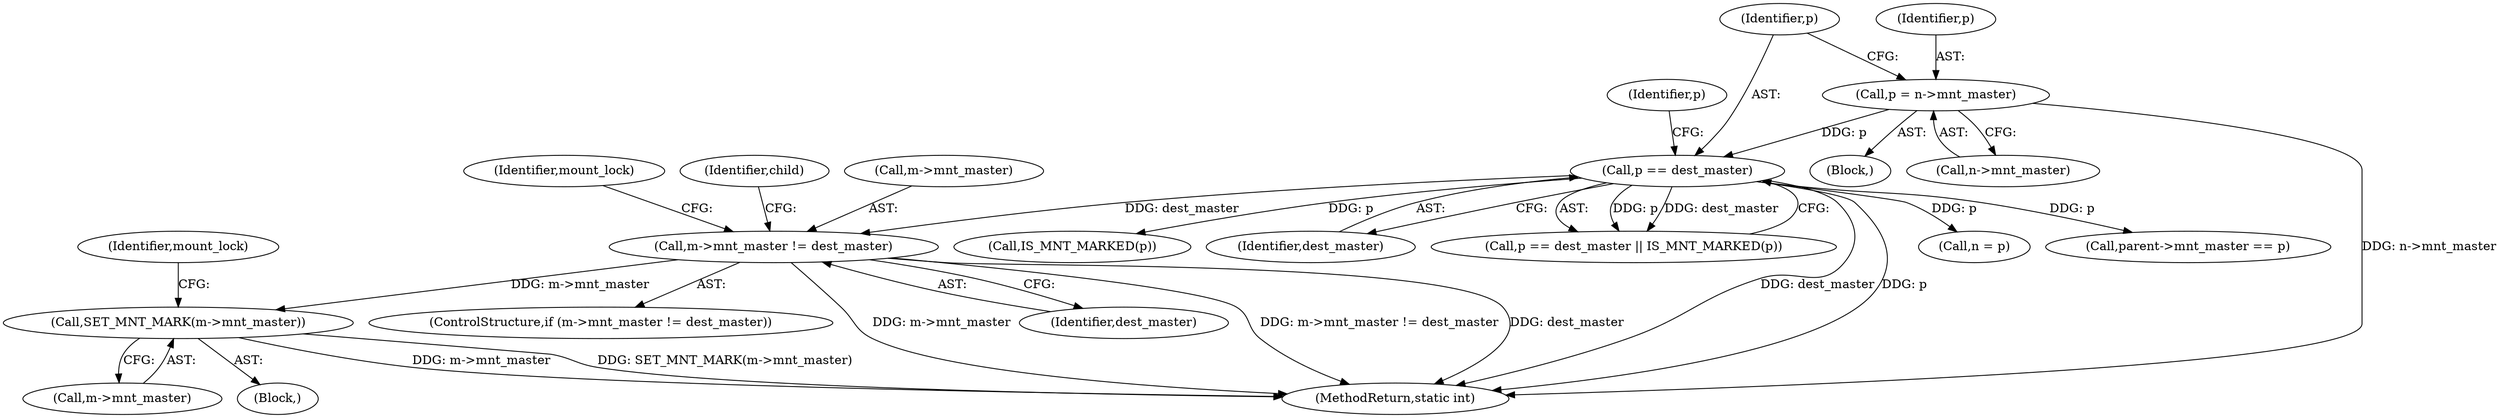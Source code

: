 digraph "0_linux_d29216842a85c7970c536108e093963f02714498_5@pointer" {
"1000258" [label="(Call,SET_MNT_MARK(m->mnt_master))"];
"1000249" [label="(Call,m->mnt_master != dest_master)"];
"1000155" [label="(Call,p == dest_master)"];
"1000148" [label="(Call,p = n->mnt_master)"];
"1000157" [label="(Identifier,dest_master)"];
"1000150" [label="(Call,n->mnt_master)"];
"1000273" [label="(MethodReturn,static int)"];
"1000258" [label="(Call,SET_MNT_MARK(m->mnt_master))"];
"1000156" [label="(Identifier,p)"];
"1000249" [label="(Call,m->mnt_master != dest_master)"];
"1000144" [label="(Call,n = p)"];
"1000250" [label="(Call,m->mnt_master)"];
"1000254" [label="(Block,)"];
"1000148" [label="(Call,p = n->mnt_master)"];
"1000155" [label="(Call,p == dest_master)"];
"1000159" [label="(Identifier,p)"];
"1000176" [label="(Call,parent->mnt_master == p)"];
"1000158" [label="(Call,IS_MNT_MARKED(p))"];
"1000253" [label="(Identifier,dest_master)"];
"1000257" [label="(Identifier,mount_lock)"];
"1000264" [label="(Identifier,mount_lock)"];
"1000154" [label="(Call,p == dest_master || IS_MNT_MARKED(p))"];
"1000149" [label="(Identifier,p)"];
"1000259" [label="(Call,m->mnt_master)"];
"1000268" [label="(Identifier,child)"];
"1000147" [label="(Block,)"];
"1000248" [label="(ControlStructure,if (m->mnt_master != dest_master))"];
"1000258" -> "1000254"  [label="AST: "];
"1000258" -> "1000259"  [label="CFG: "];
"1000259" -> "1000258"  [label="AST: "];
"1000264" -> "1000258"  [label="CFG: "];
"1000258" -> "1000273"  [label="DDG: m->mnt_master"];
"1000258" -> "1000273"  [label="DDG: SET_MNT_MARK(m->mnt_master)"];
"1000249" -> "1000258"  [label="DDG: m->mnt_master"];
"1000249" -> "1000248"  [label="AST: "];
"1000249" -> "1000253"  [label="CFG: "];
"1000250" -> "1000249"  [label="AST: "];
"1000253" -> "1000249"  [label="AST: "];
"1000257" -> "1000249"  [label="CFG: "];
"1000268" -> "1000249"  [label="CFG: "];
"1000249" -> "1000273"  [label="DDG: dest_master"];
"1000249" -> "1000273"  [label="DDG: m->mnt_master"];
"1000249" -> "1000273"  [label="DDG: m->mnt_master != dest_master"];
"1000155" -> "1000249"  [label="DDG: dest_master"];
"1000155" -> "1000154"  [label="AST: "];
"1000155" -> "1000157"  [label="CFG: "];
"1000156" -> "1000155"  [label="AST: "];
"1000157" -> "1000155"  [label="AST: "];
"1000159" -> "1000155"  [label="CFG: "];
"1000154" -> "1000155"  [label="CFG: "];
"1000155" -> "1000273"  [label="DDG: dest_master"];
"1000155" -> "1000273"  [label="DDG: p"];
"1000155" -> "1000144"  [label="DDG: p"];
"1000155" -> "1000154"  [label="DDG: p"];
"1000155" -> "1000154"  [label="DDG: dest_master"];
"1000148" -> "1000155"  [label="DDG: p"];
"1000155" -> "1000158"  [label="DDG: p"];
"1000155" -> "1000176"  [label="DDG: p"];
"1000148" -> "1000147"  [label="AST: "];
"1000148" -> "1000150"  [label="CFG: "];
"1000149" -> "1000148"  [label="AST: "];
"1000150" -> "1000148"  [label="AST: "];
"1000156" -> "1000148"  [label="CFG: "];
"1000148" -> "1000273"  [label="DDG: n->mnt_master"];
}
